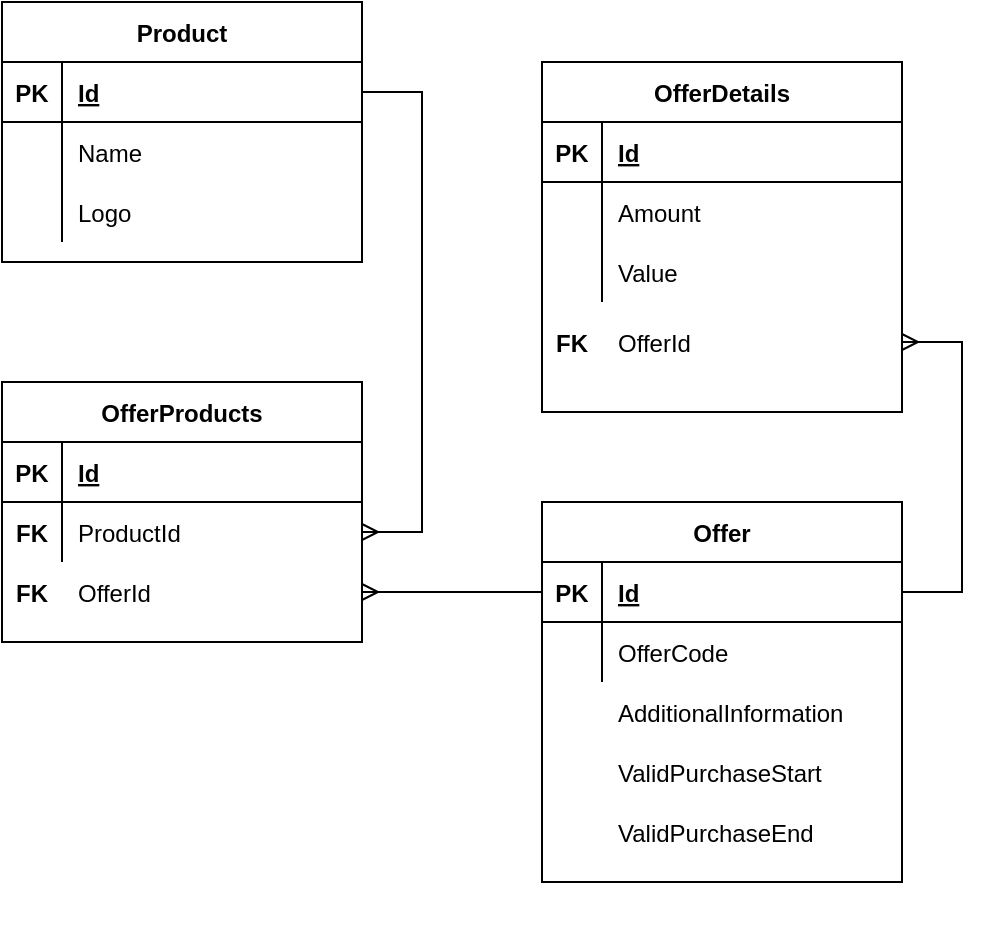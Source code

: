 <mxfile version="16.6.5" type="device"><diagram id="2Wwj6lRafs4TAOpIaeMM" name="Page-1"><mxGraphModel dx="965" dy="997" grid="1" gridSize="10" guides="1" tooltips="1" connect="1" arrows="1" fold="1" page="0" pageScale="1" pageWidth="827" pageHeight="1169" math="0" shadow="0"><root><mxCell id="0"/><mxCell id="1" parent="0"/><mxCell id="HET-emF-7KSiDFlv094n-15" value="OfferProducts" style="shape=table;startSize=30;container=1;collapsible=1;childLayout=tableLayout;fixedRows=1;rowLines=0;fontStyle=1;align=center;resizeLast=1;" parent="1" vertex="1"><mxGeometry x="30" y="20" width="180" height="130" as="geometry"/></mxCell><mxCell id="HET-emF-7KSiDFlv094n-16" value="" style="shape=tableRow;horizontal=0;startSize=0;swimlaneHead=0;swimlaneBody=0;fillColor=none;collapsible=0;dropTarget=0;points=[[0,0.5],[1,0.5]];portConstraint=eastwest;top=0;left=0;right=0;bottom=1;" parent="HET-emF-7KSiDFlv094n-15" vertex="1"><mxGeometry y="30" width="180" height="30" as="geometry"/></mxCell><mxCell id="HET-emF-7KSiDFlv094n-17" value="PK" style="shape=partialRectangle;connectable=0;fillColor=none;top=0;left=0;bottom=0;right=0;fontStyle=1;overflow=hidden;" parent="HET-emF-7KSiDFlv094n-16" vertex="1"><mxGeometry width="30" height="30" as="geometry"><mxRectangle width="30" height="30" as="alternateBounds"/></mxGeometry></mxCell><mxCell id="HET-emF-7KSiDFlv094n-18" value="Id" style="shape=partialRectangle;connectable=0;fillColor=none;top=0;left=0;bottom=0;right=0;align=left;spacingLeft=6;fontStyle=5;overflow=hidden;" parent="HET-emF-7KSiDFlv094n-16" vertex="1"><mxGeometry x="30" width="150" height="30" as="geometry"><mxRectangle width="150" height="30" as="alternateBounds"/></mxGeometry></mxCell><mxCell id="HET-emF-7KSiDFlv094n-19" value="" style="shape=tableRow;horizontal=0;startSize=0;swimlaneHead=0;swimlaneBody=0;fillColor=none;collapsible=0;dropTarget=0;points=[[0,0.5],[1,0.5]];portConstraint=eastwest;top=0;left=0;right=0;bottom=0;" parent="HET-emF-7KSiDFlv094n-15" vertex="1"><mxGeometry y="60" width="180" height="30" as="geometry"/></mxCell><mxCell id="HET-emF-7KSiDFlv094n-20" value="" style="shape=partialRectangle;connectable=0;fillColor=none;top=0;left=0;bottom=0;right=0;editable=1;overflow=hidden;" parent="HET-emF-7KSiDFlv094n-19" vertex="1"><mxGeometry width="30" height="30" as="geometry"><mxRectangle width="30" height="30" as="alternateBounds"/></mxGeometry></mxCell><mxCell id="HET-emF-7KSiDFlv094n-21" value="ProductId" style="shape=partialRectangle;connectable=0;fillColor=none;top=0;left=0;bottom=0;right=0;align=left;spacingLeft=6;overflow=hidden;" parent="HET-emF-7KSiDFlv094n-19" vertex="1"><mxGeometry x="30" width="150" height="30" as="geometry"><mxRectangle width="150" height="30" as="alternateBounds"/></mxGeometry></mxCell><mxCell id="HET-emF-7KSiDFlv094n-60" value="Offer" style="shape=table;startSize=30;container=1;collapsible=1;childLayout=tableLayout;fixedRows=1;rowLines=0;fontStyle=1;align=center;resizeLast=1;" parent="1" vertex="1"><mxGeometry x="300" y="80" width="180" height="190" as="geometry"/></mxCell><mxCell id="HET-emF-7KSiDFlv094n-61" value="" style="shape=tableRow;horizontal=0;startSize=0;swimlaneHead=0;swimlaneBody=0;fillColor=none;collapsible=0;dropTarget=0;points=[[0,0.5],[1,0.5]];portConstraint=eastwest;top=0;left=0;right=0;bottom=1;" parent="HET-emF-7KSiDFlv094n-60" vertex="1"><mxGeometry y="30" width="180" height="30" as="geometry"/></mxCell><mxCell id="HET-emF-7KSiDFlv094n-62" value="PK" style="shape=partialRectangle;connectable=0;fillColor=none;top=0;left=0;bottom=0;right=0;fontStyle=1;overflow=hidden;" parent="HET-emF-7KSiDFlv094n-61" vertex="1"><mxGeometry width="30" height="30" as="geometry"><mxRectangle width="30" height="30" as="alternateBounds"/></mxGeometry></mxCell><mxCell id="HET-emF-7KSiDFlv094n-63" value="Id" style="shape=partialRectangle;connectable=0;fillColor=none;top=0;left=0;bottom=0;right=0;align=left;spacingLeft=6;fontStyle=5;overflow=hidden;" parent="HET-emF-7KSiDFlv094n-61" vertex="1"><mxGeometry x="30" width="150" height="30" as="geometry"><mxRectangle width="150" height="30" as="alternateBounds"/></mxGeometry></mxCell><mxCell id="HET-emF-7KSiDFlv094n-70" value="" style="shape=tableRow;horizontal=0;startSize=0;swimlaneHead=0;swimlaneBody=0;fillColor=none;collapsible=0;dropTarget=0;points=[[0,0.5],[1,0.5]];portConstraint=eastwest;top=0;left=0;right=0;bottom=0;" parent="HET-emF-7KSiDFlv094n-60" vertex="1"><mxGeometry y="60" width="180" height="30" as="geometry"/></mxCell><mxCell id="HET-emF-7KSiDFlv094n-71" value="" style="shape=partialRectangle;connectable=0;fillColor=none;top=0;left=0;bottom=0;right=0;editable=1;overflow=hidden;" parent="HET-emF-7KSiDFlv094n-70" vertex="1"><mxGeometry width="30" height="30" as="geometry"><mxRectangle width="30" height="30" as="alternateBounds"/></mxGeometry></mxCell><mxCell id="HET-emF-7KSiDFlv094n-72" value="OfferCode" style="shape=partialRectangle;connectable=0;fillColor=none;top=0;left=0;bottom=0;right=0;align=left;spacingLeft=6;overflow=hidden;" parent="HET-emF-7KSiDFlv094n-70" vertex="1"><mxGeometry x="30" width="150" height="30" as="geometry"><mxRectangle width="150" height="30" as="alternateBounds"/></mxGeometry></mxCell><mxCell id="HET-emF-7KSiDFlv094n-73" value="OfferDetails" style="shape=table;startSize=30;container=1;collapsible=1;childLayout=tableLayout;fixedRows=1;rowLines=0;fontStyle=1;align=center;resizeLast=1;" parent="1" vertex="1"><mxGeometry x="300" y="-140" width="180" height="175" as="geometry"/></mxCell><mxCell id="HET-emF-7KSiDFlv094n-74" value="" style="shape=tableRow;horizontal=0;startSize=0;swimlaneHead=0;swimlaneBody=0;fillColor=none;collapsible=0;dropTarget=0;points=[[0,0.5],[1,0.5]];portConstraint=eastwest;top=0;left=0;right=0;bottom=1;" parent="HET-emF-7KSiDFlv094n-73" vertex="1"><mxGeometry y="30" width="180" height="30" as="geometry"/></mxCell><mxCell id="HET-emF-7KSiDFlv094n-75" value="PK" style="shape=partialRectangle;connectable=0;fillColor=none;top=0;left=0;bottom=0;right=0;fontStyle=1;overflow=hidden;" parent="HET-emF-7KSiDFlv094n-74" vertex="1"><mxGeometry width="30" height="30" as="geometry"><mxRectangle width="30" height="30" as="alternateBounds"/></mxGeometry></mxCell><mxCell id="HET-emF-7KSiDFlv094n-76" value="Id" style="shape=partialRectangle;connectable=0;fillColor=none;top=0;left=0;bottom=0;right=0;align=left;spacingLeft=6;fontStyle=5;overflow=hidden;" parent="HET-emF-7KSiDFlv094n-74" vertex="1"><mxGeometry x="30" width="150" height="30" as="geometry"><mxRectangle width="150" height="30" as="alternateBounds"/></mxGeometry></mxCell><mxCell id="HET-emF-7KSiDFlv094n-77" value="" style="shape=tableRow;horizontal=0;startSize=0;swimlaneHead=0;swimlaneBody=0;fillColor=none;collapsible=0;dropTarget=0;points=[[0,0.5],[1,0.5]];portConstraint=eastwest;top=0;left=0;right=0;bottom=0;" parent="HET-emF-7KSiDFlv094n-73" vertex="1"><mxGeometry y="60" width="180" height="30" as="geometry"/></mxCell><mxCell id="HET-emF-7KSiDFlv094n-78" value="" style="shape=partialRectangle;connectable=0;fillColor=none;top=0;left=0;bottom=0;right=0;editable=1;overflow=hidden;" parent="HET-emF-7KSiDFlv094n-77" vertex="1"><mxGeometry width="30" height="30" as="geometry"><mxRectangle width="30" height="30" as="alternateBounds"/></mxGeometry></mxCell><mxCell id="HET-emF-7KSiDFlv094n-79" value="Amount" style="shape=partialRectangle;connectable=0;fillColor=none;top=0;left=0;bottom=0;right=0;align=left;spacingLeft=6;overflow=hidden;" parent="HET-emF-7KSiDFlv094n-77" vertex="1"><mxGeometry x="30" width="150" height="30" as="geometry"><mxRectangle width="150" height="30" as="alternateBounds"/></mxGeometry></mxCell><mxCell id="HET-emF-7KSiDFlv094n-80" value="" style="shape=tableRow;horizontal=0;startSize=0;swimlaneHead=0;swimlaneBody=0;fillColor=none;collapsible=0;dropTarget=0;points=[[0,0.5],[1,0.5]];portConstraint=eastwest;top=0;left=0;right=0;bottom=0;" parent="HET-emF-7KSiDFlv094n-73" vertex="1"><mxGeometry y="90" width="180" height="30" as="geometry"/></mxCell><mxCell id="HET-emF-7KSiDFlv094n-81" value="" style="shape=partialRectangle;connectable=0;fillColor=none;top=0;left=0;bottom=0;right=0;editable=1;overflow=hidden;" parent="HET-emF-7KSiDFlv094n-80" vertex="1"><mxGeometry width="30" height="30" as="geometry"><mxRectangle width="30" height="30" as="alternateBounds"/></mxGeometry></mxCell><mxCell id="HET-emF-7KSiDFlv094n-82" value="Value" style="shape=partialRectangle;connectable=0;fillColor=none;top=0;left=0;bottom=0;right=0;align=left;spacingLeft=6;overflow=hidden;" parent="HET-emF-7KSiDFlv094n-80" vertex="1"><mxGeometry x="30" width="150" height="30" as="geometry"><mxRectangle width="150" height="30" as="alternateBounds"/></mxGeometry></mxCell><mxCell id="HET-emF-7KSiDFlv094n-86" value="" style="shape=tableRow;horizontal=0;startSize=0;swimlaneHead=0;swimlaneBody=0;fillColor=none;collapsible=0;dropTarget=0;points=[[0,0.5],[1,0.5]];portConstraint=eastwest;top=0;left=0;right=0;bottom=0;" parent="1" vertex="1"><mxGeometry x="300" y="230" width="180" height="30" as="geometry"/></mxCell><mxCell id="HET-emF-7KSiDFlv094n-87" value="" style="shape=partialRectangle;connectable=0;fillColor=none;top=0;left=0;bottom=0;right=0;editable=1;overflow=hidden;" parent="HET-emF-7KSiDFlv094n-86" vertex="1"><mxGeometry width="30" height="30" as="geometry"><mxRectangle width="30" height="30" as="alternateBounds"/></mxGeometry></mxCell><mxCell id="HET-emF-7KSiDFlv094n-89" value="" style="shape=tableRow;horizontal=0;startSize=0;swimlaneHead=0;swimlaneBody=0;fillColor=none;collapsible=0;dropTarget=0;points=[[0,0.5],[1,0.5]];portConstraint=eastwest;top=0;left=0;right=0;bottom=0;" parent="1" vertex="1"><mxGeometry x="300" y="260" width="180" height="30" as="geometry"/></mxCell><mxCell id="HET-emF-7KSiDFlv094n-90" value="" style="shape=partialRectangle;connectable=0;fillColor=none;top=0;left=0;bottom=0;right=0;editable=1;overflow=hidden;" parent="HET-emF-7KSiDFlv094n-89" vertex="1"><mxGeometry width="30" height="30" as="geometry"><mxRectangle width="30" height="30" as="alternateBounds"/></mxGeometry></mxCell><mxCell id="HET-emF-7KSiDFlv094n-92" value="" style="shape=tableRow;horizontal=0;startSize=0;swimlaneHead=0;swimlaneBody=0;fillColor=none;collapsible=0;dropTarget=0;points=[[0,0.5],[1,0.5]];portConstraint=eastwest;top=0;left=0;right=0;bottom=0;" parent="1" vertex="1"><mxGeometry x="300" y="200" width="180" height="30" as="geometry"/></mxCell><mxCell id="HET-emF-7KSiDFlv094n-93" value="" style="shape=partialRectangle;connectable=0;fillColor=none;top=0;left=0;bottom=0;right=0;editable=1;overflow=hidden;" parent="HET-emF-7KSiDFlv094n-92" vertex="1"><mxGeometry width="30" height="30" as="geometry"><mxRectangle width="30" height="30" as="alternateBounds"/></mxGeometry></mxCell><mxCell id="HET-emF-7KSiDFlv094n-95" value="Product" style="shape=table;startSize=30;container=1;collapsible=1;childLayout=tableLayout;fixedRows=1;rowLines=0;fontStyle=1;align=center;resizeLast=1;" parent="1" vertex="1"><mxGeometry x="30" y="-170" width="180" height="130" as="geometry"/></mxCell><mxCell id="HET-emF-7KSiDFlv094n-96" value="" style="shape=tableRow;horizontal=0;startSize=0;swimlaneHead=0;swimlaneBody=0;fillColor=none;collapsible=0;dropTarget=0;points=[[0,0.5],[1,0.5]];portConstraint=eastwest;top=0;left=0;right=0;bottom=1;" parent="HET-emF-7KSiDFlv094n-95" vertex="1"><mxGeometry y="30" width="180" height="30" as="geometry"/></mxCell><mxCell id="HET-emF-7KSiDFlv094n-97" value="PK" style="shape=partialRectangle;connectable=0;fillColor=none;top=0;left=0;bottom=0;right=0;fontStyle=1;overflow=hidden;" parent="HET-emF-7KSiDFlv094n-96" vertex="1"><mxGeometry width="30" height="30" as="geometry"><mxRectangle width="30" height="30" as="alternateBounds"/></mxGeometry></mxCell><mxCell id="HET-emF-7KSiDFlv094n-98" value="Id" style="shape=partialRectangle;connectable=0;fillColor=none;top=0;left=0;bottom=0;right=0;align=left;spacingLeft=6;fontStyle=5;overflow=hidden;" parent="HET-emF-7KSiDFlv094n-96" vertex="1"><mxGeometry x="30" width="150" height="30" as="geometry"><mxRectangle width="150" height="30" as="alternateBounds"/></mxGeometry></mxCell><mxCell id="HET-emF-7KSiDFlv094n-99" value="" style="shape=tableRow;horizontal=0;startSize=0;swimlaneHead=0;swimlaneBody=0;fillColor=none;collapsible=0;dropTarget=0;points=[[0,0.5],[1,0.5]];portConstraint=eastwest;top=0;left=0;right=0;bottom=0;" parent="HET-emF-7KSiDFlv094n-95" vertex="1"><mxGeometry y="60" width="180" height="30" as="geometry"/></mxCell><mxCell id="HET-emF-7KSiDFlv094n-100" value="" style="shape=partialRectangle;connectable=0;fillColor=none;top=0;left=0;bottom=0;right=0;editable=1;overflow=hidden;" parent="HET-emF-7KSiDFlv094n-99" vertex="1"><mxGeometry width="30" height="30" as="geometry"><mxRectangle width="30" height="30" as="alternateBounds"/></mxGeometry></mxCell><mxCell id="HET-emF-7KSiDFlv094n-101" value="Name" style="shape=partialRectangle;connectable=0;fillColor=none;top=0;left=0;bottom=0;right=0;align=left;spacingLeft=6;overflow=hidden;" parent="HET-emF-7KSiDFlv094n-99" vertex="1"><mxGeometry x="30" width="150" height="30" as="geometry"><mxRectangle width="150" height="30" as="alternateBounds"/></mxGeometry></mxCell><mxCell id="HET-emF-7KSiDFlv094n-102" value="" style="shape=tableRow;horizontal=0;startSize=0;swimlaneHead=0;swimlaneBody=0;fillColor=none;collapsible=0;dropTarget=0;points=[[0,0.5],[1,0.5]];portConstraint=eastwest;top=0;left=0;right=0;bottom=0;" parent="HET-emF-7KSiDFlv094n-95" vertex="1"><mxGeometry y="90" width="180" height="30" as="geometry"/></mxCell><mxCell id="HET-emF-7KSiDFlv094n-103" value="" style="shape=partialRectangle;connectable=0;fillColor=none;top=0;left=0;bottom=0;right=0;editable=1;overflow=hidden;" parent="HET-emF-7KSiDFlv094n-102" vertex="1"><mxGeometry width="30" height="30" as="geometry"><mxRectangle width="30" height="30" as="alternateBounds"/></mxGeometry></mxCell><mxCell id="HET-emF-7KSiDFlv094n-104" value="Logo" style="shape=partialRectangle;connectable=0;fillColor=none;top=0;left=0;bottom=0;right=0;align=left;spacingLeft=6;overflow=hidden;" parent="HET-emF-7KSiDFlv094n-102" vertex="1"><mxGeometry x="30" width="150" height="30" as="geometry"><mxRectangle width="150" height="30" as="alternateBounds"/></mxGeometry></mxCell><mxCell id="muFcB4KO1AAGsR1b8ZDC-2" value="" style="shape=tableRow;horizontal=0;startSize=0;swimlaneHead=0;swimlaneBody=0;fillColor=none;collapsible=0;dropTarget=0;points=[[0,0.5],[1,0.5]];portConstraint=eastwest;top=0;left=0;right=0;bottom=0;" vertex="1" parent="1"><mxGeometry x="30" y="110" width="180" height="30" as="geometry"/></mxCell><mxCell id="muFcB4KO1AAGsR1b8ZDC-3" value="" style="shape=partialRectangle;connectable=0;fillColor=none;top=0;left=0;bottom=0;right=0;editable=1;overflow=hidden;" vertex="1" parent="muFcB4KO1AAGsR1b8ZDC-2"><mxGeometry width="30" height="30" as="geometry"><mxRectangle width="30" height="30" as="alternateBounds"/></mxGeometry></mxCell><mxCell id="muFcB4KO1AAGsR1b8ZDC-4" value="OfferId" style="shape=partialRectangle;connectable=0;fillColor=none;top=0;left=0;bottom=0;right=0;align=left;spacingLeft=6;overflow=hidden;" vertex="1" parent="muFcB4KO1AAGsR1b8ZDC-2"><mxGeometry x="30" width="150" height="30" as="geometry"><mxRectangle width="150" height="30" as="alternateBounds"/></mxGeometry></mxCell><mxCell id="muFcB4KO1AAGsR1b8ZDC-1" value="" style="edgeStyle=entityRelationEdgeStyle;fontSize=12;html=1;endArrow=ERmany;rounded=0;" edge="1" parent="1" source="HET-emF-7KSiDFlv094n-61" target="muFcB4KO1AAGsR1b8ZDC-2"><mxGeometry width="100" height="100" relative="1" as="geometry"><mxPoint x="310" y="85" as="sourcePoint"/><mxPoint x="210" y="185" as="targetPoint"/></mxGeometry></mxCell><mxCell id="muFcB4KO1AAGsR1b8ZDC-5" value="" style="edgeStyle=entityRelationEdgeStyle;fontSize=12;html=1;endArrow=ERmany;rounded=0;" edge="1" parent="1" source="HET-emF-7KSiDFlv094n-96" target="HET-emF-7KSiDFlv094n-19"><mxGeometry width="100" height="100" relative="1" as="geometry"><mxPoint x="-60" y="290" as="sourcePoint"/><mxPoint x="40" y="190" as="targetPoint"/></mxGeometry></mxCell><mxCell id="muFcB4KO1AAGsR1b8ZDC-7" value="" style="shape=tableRow;horizontal=0;startSize=0;swimlaneHead=0;swimlaneBody=0;fillColor=none;collapsible=0;dropTarget=0;points=[[0,0.5],[1,0.5]];portConstraint=eastwest;top=0;left=0;right=0;bottom=0;" vertex="1" parent="1"><mxGeometry x="300" y="-15" width="180" height="30" as="geometry"/></mxCell><mxCell id="muFcB4KO1AAGsR1b8ZDC-8" value="" style="shape=partialRectangle;connectable=0;fillColor=none;top=0;left=0;bottom=0;right=0;editable=1;overflow=hidden;" vertex="1" parent="muFcB4KO1AAGsR1b8ZDC-7"><mxGeometry width="30" height="30" as="geometry"><mxRectangle width="30" height="30" as="alternateBounds"/></mxGeometry></mxCell><mxCell id="muFcB4KO1AAGsR1b8ZDC-9" value="OfferId" style="shape=partialRectangle;connectable=0;fillColor=none;top=0;left=0;bottom=0;right=0;align=left;spacingLeft=6;overflow=hidden;" vertex="1" parent="muFcB4KO1AAGsR1b8ZDC-7"><mxGeometry x="30" width="150" height="30" as="geometry"><mxRectangle width="150" height="30" as="alternateBounds"/></mxGeometry></mxCell><mxCell id="muFcB4KO1AAGsR1b8ZDC-10" value="" style="edgeStyle=entityRelationEdgeStyle;fontSize=12;html=1;endArrow=ERmany;rounded=0;" edge="1" parent="1" source="HET-emF-7KSiDFlv094n-61" target="muFcB4KO1AAGsR1b8ZDC-7"><mxGeometry width="100" height="100" relative="1" as="geometry"><mxPoint x="500" y="80" as="sourcePoint"/><mxPoint x="600" y="-20" as="targetPoint"/></mxGeometry></mxCell><mxCell id="muFcB4KO1AAGsR1b8ZDC-11" value="FK" style="shape=partialRectangle;connectable=0;fillColor=none;top=0;left=0;bottom=0;right=0;fontStyle=1;overflow=hidden;" vertex="1" parent="1"><mxGeometry x="300" y="-15" width="30" height="30" as="geometry"><mxRectangle width="30" height="30" as="alternateBounds"/></mxGeometry></mxCell><mxCell id="HET-emF-7KSiDFlv094n-94" value="AdditionalInformation" style="shape=partialRectangle;connectable=0;fillColor=none;top=0;left=0;bottom=0;right=0;align=left;spacingLeft=6;overflow=hidden;" parent="1" vertex="1"><mxGeometry x="330" y="170" width="150" height="30" as="geometry"><mxRectangle width="150" height="30" as="alternateBounds"/></mxGeometry></mxCell><mxCell id="HET-emF-7KSiDFlv094n-88" value="ValidPurchaseStart" style="shape=partialRectangle;connectable=0;fillColor=none;top=0;left=0;bottom=0;right=0;align=left;spacingLeft=6;overflow=hidden;" parent="1" vertex="1"><mxGeometry x="330" y="200" width="150" height="30" as="geometry"><mxRectangle width="150" height="30" as="alternateBounds"/></mxGeometry></mxCell><mxCell id="HET-emF-7KSiDFlv094n-91" value="ValidPurchaseEnd" style="shape=partialRectangle;connectable=0;fillColor=none;top=0;left=0;bottom=0;right=0;align=left;spacingLeft=6;overflow=hidden;" parent="1" vertex="1"><mxGeometry x="330" y="230" width="150" height="30" as="geometry"><mxRectangle width="150" height="30" as="alternateBounds"/></mxGeometry></mxCell><mxCell id="muFcB4KO1AAGsR1b8ZDC-13" value="FK" style="shape=partialRectangle;connectable=0;fillColor=none;top=0;left=0;bottom=0;right=0;fontStyle=1;overflow=hidden;" vertex="1" parent="1"><mxGeometry x="30" y="110" width="30" height="30" as="geometry"><mxRectangle width="30" height="30" as="alternateBounds"/></mxGeometry></mxCell><mxCell id="muFcB4KO1AAGsR1b8ZDC-14" value="FK" style="shape=partialRectangle;connectable=0;fillColor=none;top=0;left=0;bottom=0;right=0;fontStyle=1;overflow=hidden;" vertex="1" parent="1"><mxGeometry x="30" y="80" width="30" height="30" as="geometry"><mxRectangle width="30" height="30" as="alternateBounds"/></mxGeometry></mxCell></root></mxGraphModel></diagram></mxfile>